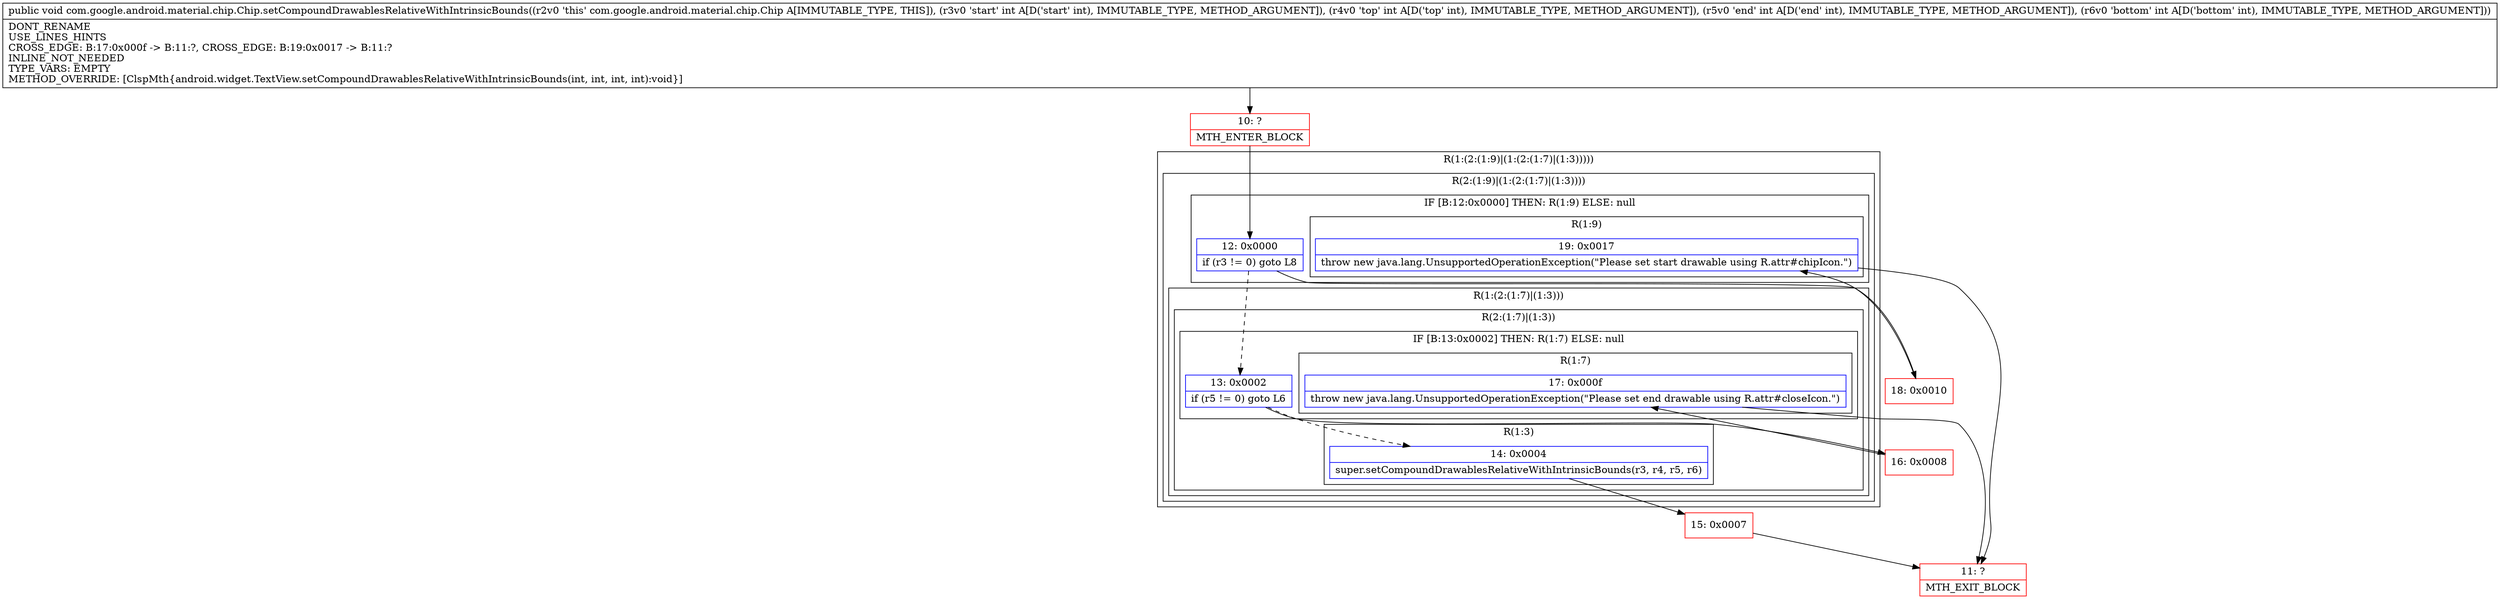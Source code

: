 digraph "CFG forcom.google.android.material.chip.Chip.setCompoundDrawablesRelativeWithIntrinsicBounds(IIII)V" {
subgraph cluster_Region_1117829167 {
label = "R(1:(2:(1:9)|(1:(2:(1:7)|(1:3)))))";
node [shape=record,color=blue];
subgraph cluster_Region_812097463 {
label = "R(2:(1:9)|(1:(2:(1:7)|(1:3))))";
node [shape=record,color=blue];
subgraph cluster_IfRegion_1081018168 {
label = "IF [B:12:0x0000] THEN: R(1:9) ELSE: null";
node [shape=record,color=blue];
Node_12 [shape=record,label="{12\:\ 0x0000|if (r3 != 0) goto L8\l}"];
subgraph cluster_Region_1947649417 {
label = "R(1:9)";
node [shape=record,color=blue];
Node_19 [shape=record,label="{19\:\ 0x0017|throw new java.lang.UnsupportedOperationException(\"Please set start drawable using R.attr#chipIcon.\")\l}"];
}
}
subgraph cluster_Region_867199716 {
label = "R(1:(2:(1:7)|(1:3)))";
node [shape=record,color=blue];
subgraph cluster_Region_1067892994 {
label = "R(2:(1:7)|(1:3))";
node [shape=record,color=blue];
subgraph cluster_IfRegion_130569993 {
label = "IF [B:13:0x0002] THEN: R(1:7) ELSE: null";
node [shape=record,color=blue];
Node_13 [shape=record,label="{13\:\ 0x0002|if (r5 != 0) goto L6\l}"];
subgraph cluster_Region_1160831220 {
label = "R(1:7)";
node [shape=record,color=blue];
Node_17 [shape=record,label="{17\:\ 0x000f|throw new java.lang.UnsupportedOperationException(\"Please set end drawable using R.attr#closeIcon.\")\l}"];
}
}
subgraph cluster_Region_1978095100 {
label = "R(1:3)";
node [shape=record,color=blue];
Node_14 [shape=record,label="{14\:\ 0x0004|super.setCompoundDrawablesRelativeWithIntrinsicBounds(r3, r4, r5, r6)\l}"];
}
}
}
}
}
Node_10 [shape=record,color=red,label="{10\:\ ?|MTH_ENTER_BLOCK\l}"];
Node_15 [shape=record,color=red,label="{15\:\ 0x0007}"];
Node_11 [shape=record,color=red,label="{11\:\ ?|MTH_EXIT_BLOCK\l}"];
Node_16 [shape=record,color=red,label="{16\:\ 0x0008}"];
Node_18 [shape=record,color=red,label="{18\:\ 0x0010}"];
MethodNode[shape=record,label="{public void com.google.android.material.chip.Chip.setCompoundDrawablesRelativeWithIntrinsicBounds((r2v0 'this' com.google.android.material.chip.Chip A[IMMUTABLE_TYPE, THIS]), (r3v0 'start' int A[D('start' int), IMMUTABLE_TYPE, METHOD_ARGUMENT]), (r4v0 'top' int A[D('top' int), IMMUTABLE_TYPE, METHOD_ARGUMENT]), (r5v0 'end' int A[D('end' int), IMMUTABLE_TYPE, METHOD_ARGUMENT]), (r6v0 'bottom' int A[D('bottom' int), IMMUTABLE_TYPE, METHOD_ARGUMENT]))  | DONT_RENAME\lUSE_LINES_HINTS\lCROSS_EDGE: B:17:0x000f \-\> B:11:?, CROSS_EDGE: B:19:0x0017 \-\> B:11:?\lINLINE_NOT_NEEDED\lTYPE_VARS: EMPTY\lMETHOD_OVERRIDE: [ClspMth\{android.widget.TextView.setCompoundDrawablesRelativeWithIntrinsicBounds(int, int, int, int):void\}]\l}"];
MethodNode -> Node_10;Node_12 -> Node_13[style=dashed];
Node_12 -> Node_18;
Node_19 -> Node_11;
Node_13 -> Node_14[style=dashed];
Node_13 -> Node_16;
Node_17 -> Node_11;
Node_14 -> Node_15;
Node_10 -> Node_12;
Node_15 -> Node_11;
Node_16 -> Node_17;
Node_18 -> Node_19;
}

